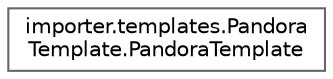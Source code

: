 digraph "Graphical Class Hierarchy"
{
 // LATEX_PDF_SIZE
  bgcolor="transparent";
  edge [fontname=Helvetica,fontsize=10,labelfontname=Helvetica,labelfontsize=10];
  node [fontname=Helvetica,fontsize=10,shape=box,height=0.2,width=0.4];
  rankdir="LR";
  Node0 [id="Node000000",label="importer.templates.Pandora\lTemplate.PandoraTemplate",height=0.2,width=0.4,color="grey40", fillcolor="white", style="filled",URL="$classimporter_1_1templates_1_1_pandora_template_1_1_pandora_template.html",tooltip=" "];
}
